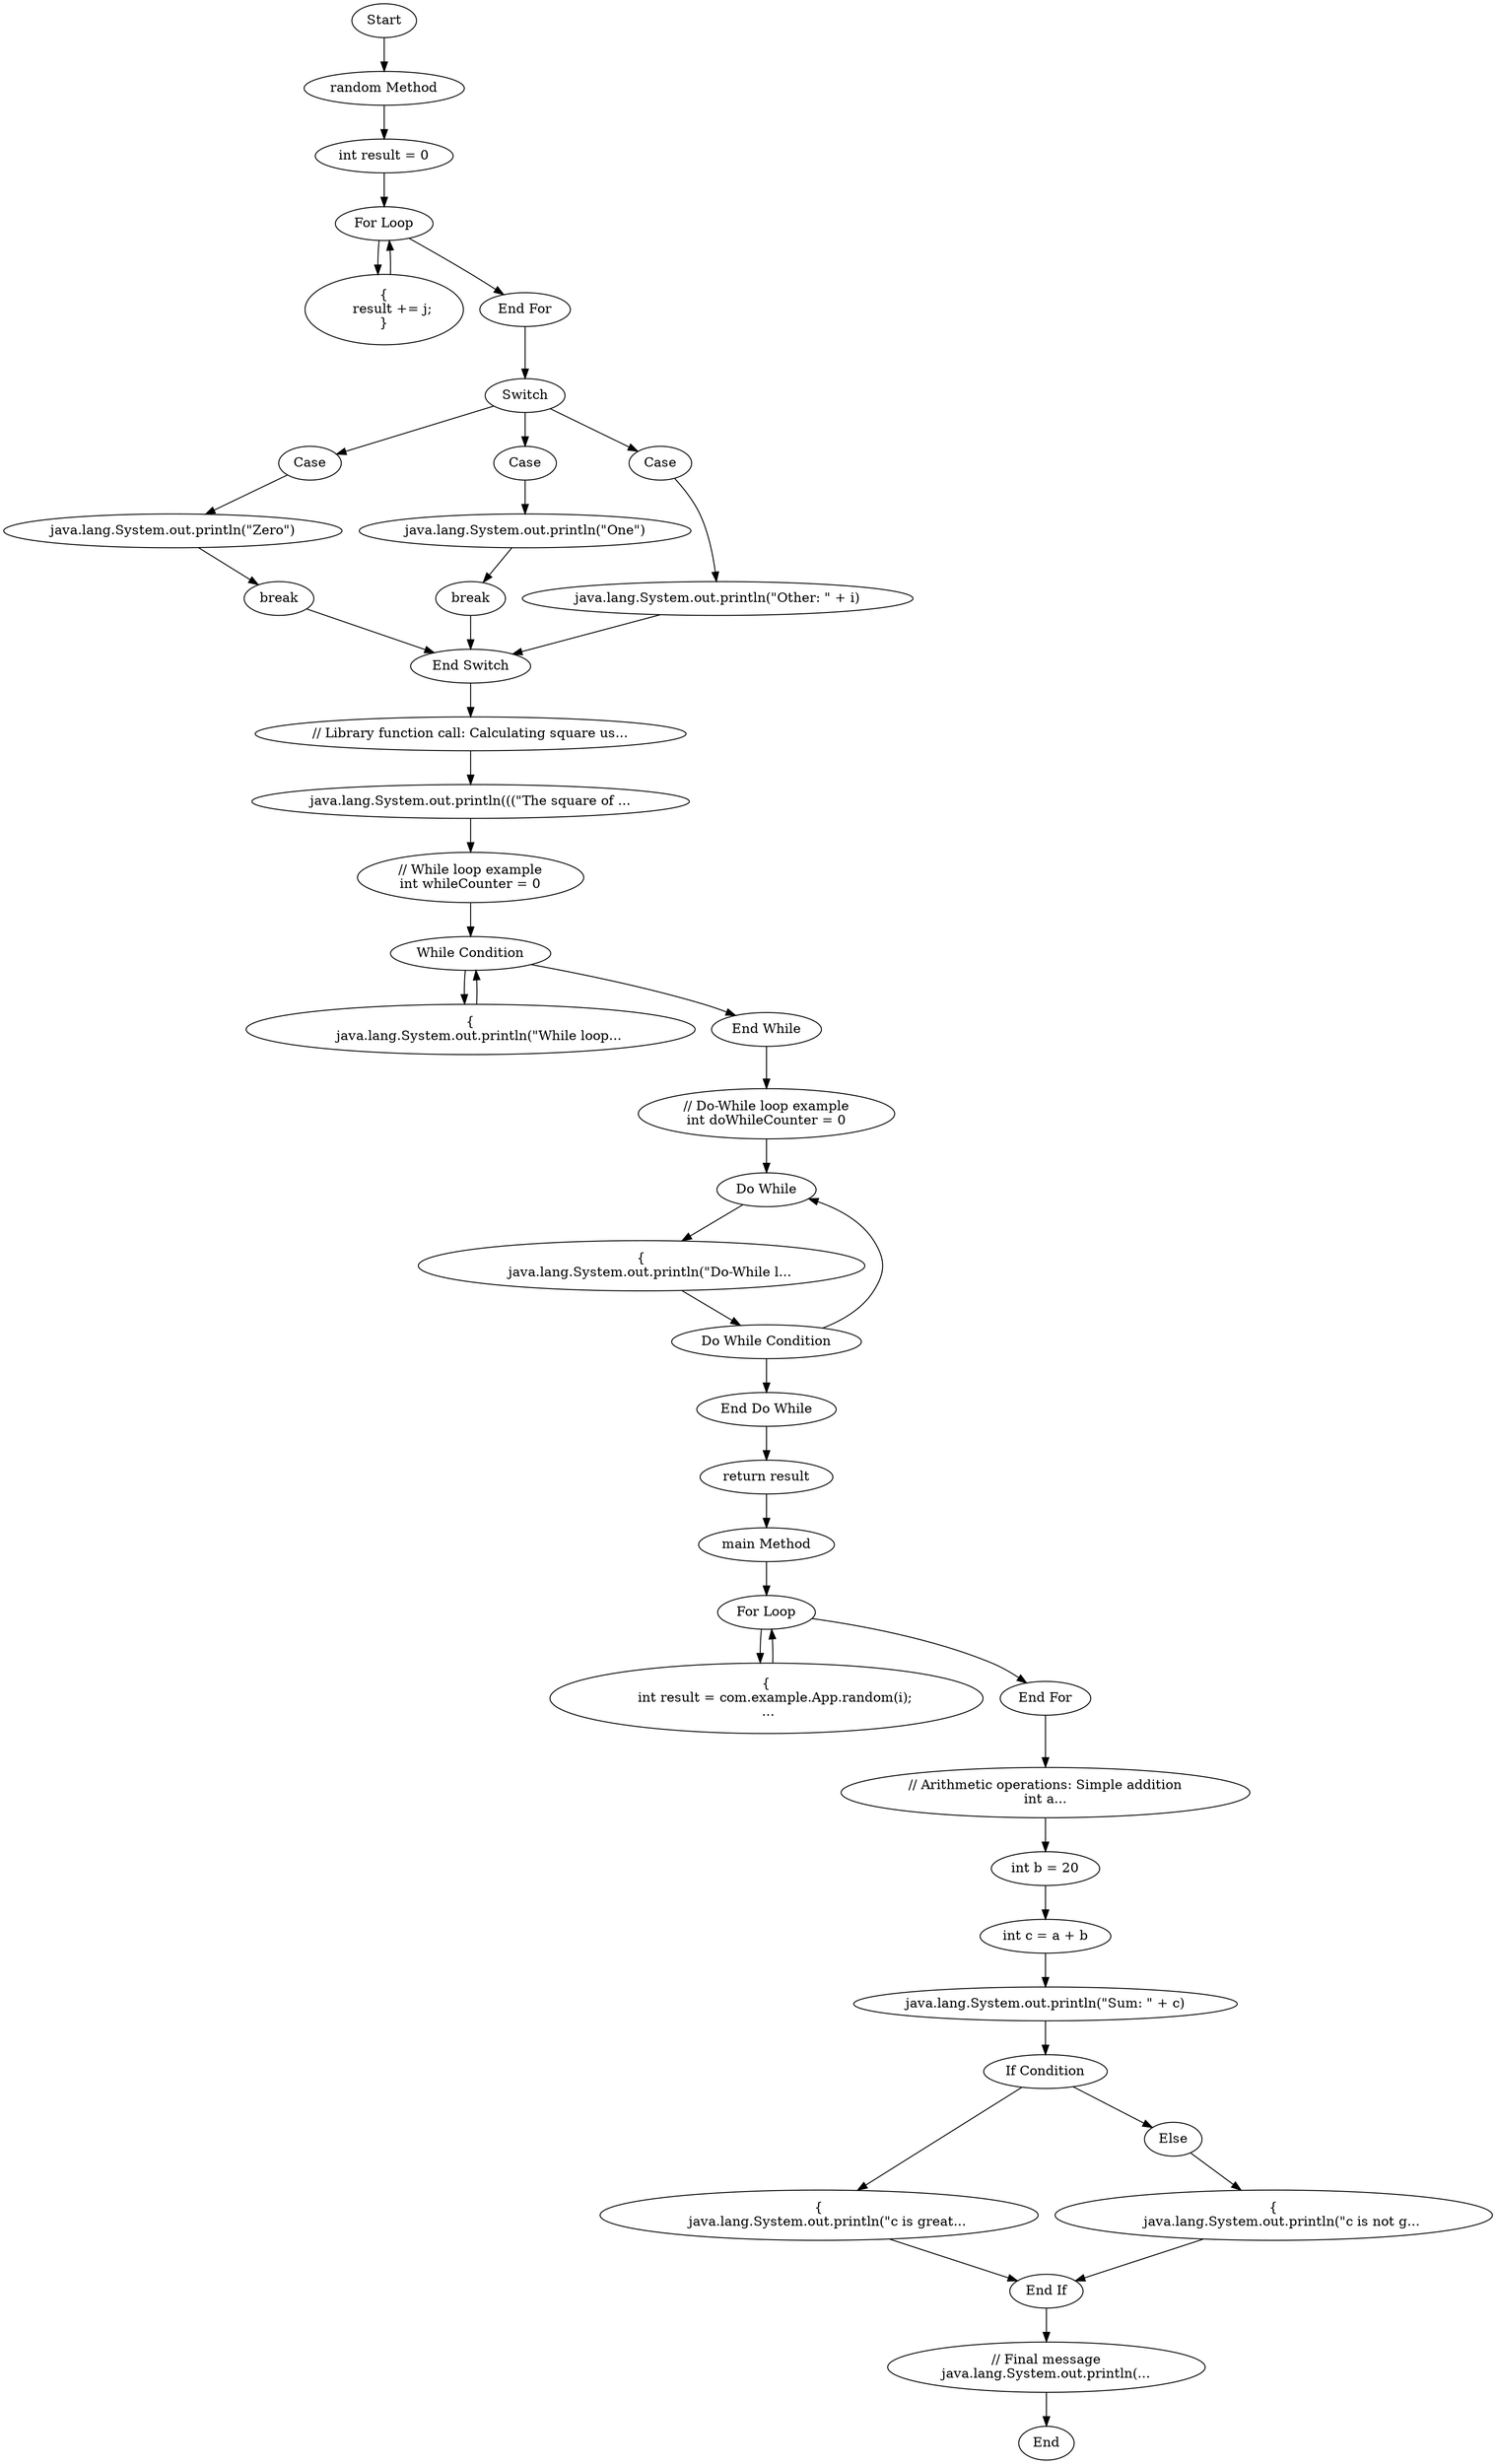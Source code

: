 digraph CFG {
    start [label="Start"];
    method_random [label="random Method"];
    start -> method_random;
    stmt_424540578 [label="int result = 0"];
    method_random -> stmt_424540578;
    for_1396974012 [label="For Loop"];
    stmt_424540578 -> for_1396974012;
    stmt_1323731550 [label="{
    result += j;
}"];
    for_1396974012 -> stmt_1323731550;
    stmt_1323731550 -> for_1396974012;
    endfor_1396974012 [label="End For"];
    for_1396974012 -> endfor_1396974012;
    switch_1957325948 [label="Switch"];
    endfor_1396974012 -> switch_1957325948;
    case_182422879 [label="Case"];
    switch_1957325948 -> case_182422879;
    stmt_2099991351 [label="java.lang.System.out.println(\"Zero\")"];
    case_182422879 -> stmt_2099991351;
    stmt_1626162473 [label="break"];
    stmt_2099991351 -> stmt_1626162473;
    stmt_1626162473 -> endswitch_1957325948;
    case_1362343181 [label="Case"];
    switch_1957325948 -> case_1362343181;
    stmt_1053571107 [label="java.lang.System.out.println(\"One\")"];
    case_1362343181 -> stmt_1053571107;
    stmt_425289254 [label="break"];
    stmt_1053571107 -> stmt_425289254;
    stmt_425289254 -> endswitch_1957325948;
    case_328707113 [label="Case"];
    switch_1957325948 -> case_328707113;
    stmt_1598089355 [label="java.lang.System.out.println(\"Other: \" + i)"];
    case_328707113 -> stmt_1598089355;
    stmt_1598089355 -> endswitch_1957325948;
    endswitch_1957325948 [label="End Switch"];
    stmt_1546202867 [label="// Library function call: Calculating square us..."];
    endswitch_1957325948 -> stmt_1546202867;
    stmt_450542434 [label="java.lang.System.out.println(((\"The square of ..."];
    stmt_1546202867 -> stmt_450542434;
    stmt_2007825253 [label="// While loop example
int whileCounter = 0"];
    stmt_450542434 -> stmt_2007825253;
    while_1709796451 [label="While Condition"];
    stmt_2007825253 -> while_1709796451;
    stmt_1881315483 [label="{
    java.lang.System.out.println(\"While loop..."];
    while_1709796451 -> stmt_1881315483;
    stmt_1881315483 -> while_1709796451;
    endwhile_1709796451 [label="End While"];
    while_1709796451 -> endwhile_1709796451;
    stmt_1064057942 [label="// Do-While loop example
int doWhileCounter = 0"];
    endwhile_1709796451 -> stmt_1064057942;
    do_797679373 [label="Do While"];
    stmt_1064057942 -> do_797679373;
    stmt_28275947 [label="{
    java.lang.System.out.println(\"Do-While l..."];
    do_797679373 -> stmt_28275947;
    doWhileCond_797679373 [label="Do While Condition"];
    stmt_28275947 -> doWhileCond_797679373;
    doWhileCond_797679373 -> do_797679373;
    endDoWhile_797679373 [label="End Do While"];
    doWhileCond_797679373 -> endDoWhile_797679373;
    stmt_1697501701 [label="return result"];
    endDoWhile_797679373 -> stmt_1697501701;
    method_main [label="main Method"];
    stmt_1697501701 -> method_main;
    for_1006492794 [label="For Loop"];
    method_main -> for_1006492794;
    stmt_968438665 [label="{
    int result = com.example.App.random(i);
 ..."];
    for_1006492794 -> stmt_968438665;
    stmt_968438665 -> for_1006492794;
    endfor_1006492794 [label="End For"];
    for_1006492794 -> endfor_1006492794;
    stmt_1819424456 [label="// Arithmetic operations: Simple addition
int a..."];
    endfor_1006492794 -> stmt_1819424456;
    stmt_1322393118 [label="int b = 20"];
    stmt_1819424456 -> stmt_1322393118;
    stmt_117822249 [label="int c = a + b"];
    stmt_1322393118 -> stmt_117822249;
    stmt_2001771835 [label="java.lang.System.out.println(\"Sum: \" + c)"];
    stmt_117822249 -> stmt_2001771835;
    if_174666095 [label="If Condition"];
    stmt_2001771835 -> if_174666095;
    stmt_1419115730 [label="{
    java.lang.System.out.println(\"c is great..."];
    if_174666095 -> stmt_1419115730;
    stmt_1419115730 -> endif_174666095;
    else_174666095 [label="Else"];
    if_174666095 -> else_174666095;
    stmt_2107695602 [label="{
    java.lang.System.out.println(\"c is not g..."];
    else_174666095 -> stmt_2107695602;
    stmt_2107695602 -> endif_174666095;
    endif_174666095 [label="End If"];
    stmt_241832504 [label="// Final message
java.lang.System.out.println(\..."];
    endif_174666095 -> stmt_241832504;
    end [label="End"];
    stmt_241832504 -> end;
}
